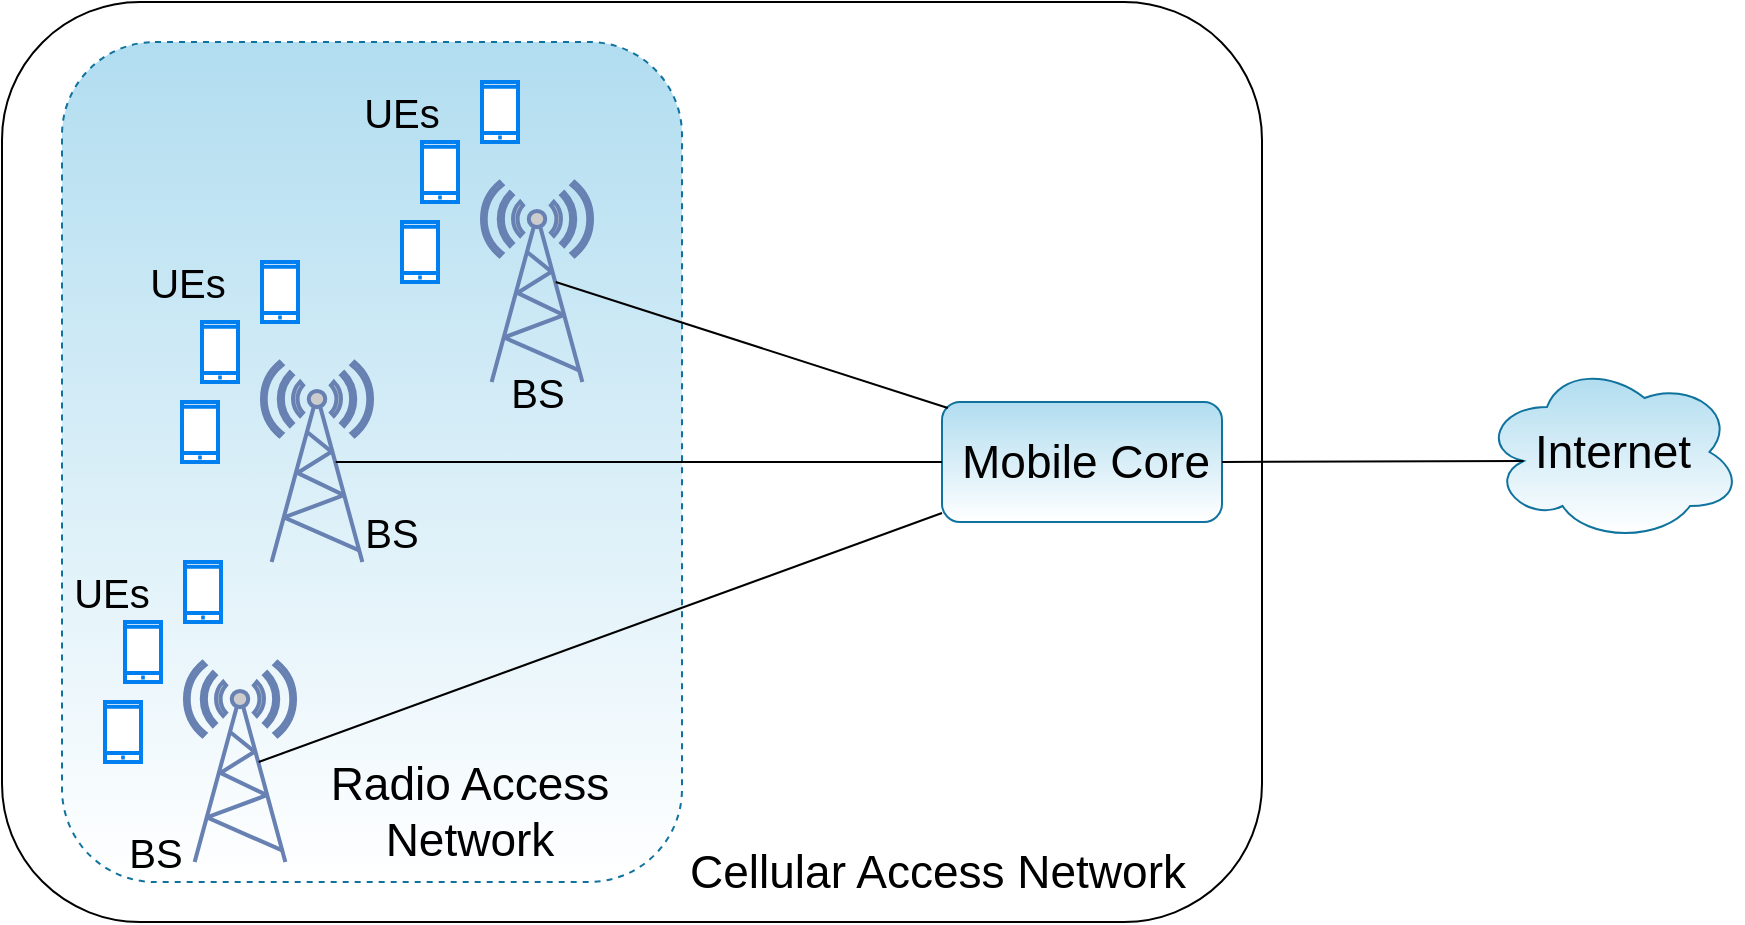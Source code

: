 <mxfile version="20.3.0" type="device"><diagram id="fVsIshxDmCaCkKFrYZep" name="Page-1"><mxGraphModel dx="1102" dy="649" grid="1" gridSize="10" guides="1" tooltips="1" connect="1" arrows="1" fold="1" page="1" pageScale="1" pageWidth="3300" pageHeight="4681" math="0" shadow="0"><root><mxCell id="0"/><mxCell id="1" parent="0"/><mxCell id="tQs8Y-lm7SiGCGNhrvR2-23" value="" style="rounded=1;whiteSpace=wrap;html=1;fontSize=23;" parent="1" vertex="1"><mxGeometry x="80" y="10" width="630" height="460" as="geometry"/></mxCell><mxCell id="tQs8Y-lm7SiGCGNhrvR2-18" value="" style="rounded=1;whiteSpace=wrap;html=1;fontSize=23;dashed=1;fillColor=#b1ddf0;strokeColor=#10739e;gradientColor=#FFFFFF;" parent="1" vertex="1"><mxGeometry x="110" y="30" width="310" height="420" as="geometry"/></mxCell><mxCell id="tQs8Y-lm7SiGCGNhrvR2-1" value="" style="fontColor=#0066CC;verticalAlign=top;verticalLabelPosition=bottom;labelPosition=center;align=center;html=1;outlineConnect=0;fillColor=#CCCCCC;strokeColor=#6881B3;gradientColor=none;gradientDirection=north;strokeWidth=2;shape=mxgraph.networks.radio_tower;" parent="1" vertex="1"><mxGeometry x="320" y="100" width="55" height="100" as="geometry"/></mxCell><mxCell id="tQs8Y-lm7SiGCGNhrvR2-5" value="" style="html=1;verticalLabelPosition=bottom;align=center;labelBackgroundColor=#ffffff;verticalAlign=top;strokeWidth=2;strokeColor=#0080F0;shadow=0;dashed=0;shape=mxgraph.ios7.icons.smartphone;" parent="1" vertex="1"><mxGeometry x="320" y="50" width="18" height="30" as="geometry"/></mxCell><mxCell id="tQs8Y-lm7SiGCGNhrvR2-7" value="Radio Access Network" style="text;html=1;strokeColor=none;fillColor=none;align=center;verticalAlign=middle;whiteSpace=wrap;rounded=0;fontSize=23;" parent="1" vertex="1"><mxGeometry x="238" y="400" width="152" height="30" as="geometry"/></mxCell><mxCell id="tQs8Y-lm7SiGCGNhrvR2-8" value="" style="html=1;verticalLabelPosition=bottom;align=center;labelBackgroundColor=#ffffff;verticalAlign=top;strokeWidth=2;strokeColor=#0080F0;shadow=0;dashed=0;shape=mxgraph.ios7.icons.smartphone;" parent="1" vertex="1"><mxGeometry x="290" y="80" width="18" height="30" as="geometry"/></mxCell><mxCell id="tQs8Y-lm7SiGCGNhrvR2-9" value="" style="html=1;verticalLabelPosition=bottom;align=center;labelBackgroundColor=#ffffff;verticalAlign=top;strokeWidth=2;strokeColor=#0080F0;shadow=0;dashed=0;shape=mxgraph.ios7.icons.smartphone;" parent="1" vertex="1"><mxGeometry x="280" y="120" width="18" height="30" as="geometry"/></mxCell><mxCell id="tQs8Y-lm7SiGCGNhrvR2-10" value="" style="fontColor=#0066CC;verticalAlign=top;verticalLabelPosition=bottom;labelPosition=center;align=center;html=1;outlineConnect=0;fillColor=#CCCCCC;strokeColor=#6881B3;gradientColor=none;gradientDirection=north;strokeWidth=2;shape=mxgraph.networks.radio_tower;" parent="1" vertex="1"><mxGeometry x="210" y="190" width="55" height="100" as="geometry"/></mxCell><mxCell id="tQs8Y-lm7SiGCGNhrvR2-11" value="" style="html=1;verticalLabelPosition=bottom;align=center;labelBackgroundColor=#ffffff;verticalAlign=top;strokeWidth=2;strokeColor=#0080F0;shadow=0;dashed=0;shape=mxgraph.ios7.icons.smartphone;" parent="1" vertex="1"><mxGeometry x="210" y="140" width="18" height="30" as="geometry"/></mxCell><mxCell id="tQs8Y-lm7SiGCGNhrvR2-12" value="" style="html=1;verticalLabelPosition=bottom;align=center;labelBackgroundColor=#ffffff;verticalAlign=top;strokeWidth=2;strokeColor=#0080F0;shadow=0;dashed=0;shape=mxgraph.ios7.icons.smartphone;" parent="1" vertex="1"><mxGeometry x="180" y="170" width="18" height="30" as="geometry"/></mxCell><mxCell id="tQs8Y-lm7SiGCGNhrvR2-13" value="" style="html=1;verticalLabelPosition=bottom;align=center;labelBackgroundColor=#ffffff;verticalAlign=top;strokeWidth=2;strokeColor=#0080F0;shadow=0;dashed=0;shape=mxgraph.ios7.icons.smartphone;" parent="1" vertex="1"><mxGeometry x="170" y="210" width="18" height="30" as="geometry"/></mxCell><mxCell id="tQs8Y-lm7SiGCGNhrvR2-14" value="" style="fontColor=#0066CC;verticalAlign=top;verticalLabelPosition=bottom;labelPosition=center;align=center;html=1;outlineConnect=0;fillColor=#CCCCCC;strokeColor=#6881B3;gradientColor=none;gradientDirection=north;strokeWidth=2;shape=mxgraph.networks.radio_tower;" parent="1" vertex="1"><mxGeometry x="171.5" y="340" width="55" height="100" as="geometry"/></mxCell><mxCell id="tQs8Y-lm7SiGCGNhrvR2-15" value="" style="html=1;verticalLabelPosition=bottom;align=center;labelBackgroundColor=#ffffff;verticalAlign=top;strokeWidth=2;strokeColor=#0080F0;shadow=0;dashed=0;shape=mxgraph.ios7.icons.smartphone;" parent="1" vertex="1"><mxGeometry x="171.5" y="290" width="18" height="30" as="geometry"/></mxCell><mxCell id="tQs8Y-lm7SiGCGNhrvR2-16" value="" style="html=1;verticalLabelPosition=bottom;align=center;labelBackgroundColor=#ffffff;verticalAlign=top;strokeWidth=2;strokeColor=#0080F0;shadow=0;dashed=0;shape=mxgraph.ios7.icons.smartphone;" parent="1" vertex="1"><mxGeometry x="141.5" y="320" width="18" height="30" as="geometry"/></mxCell><mxCell id="tQs8Y-lm7SiGCGNhrvR2-17" value="" style="html=1;verticalLabelPosition=bottom;align=center;labelBackgroundColor=#ffffff;verticalAlign=top;strokeWidth=2;strokeColor=#0080F0;shadow=0;dashed=0;shape=mxgraph.ios7.icons.smartphone;" parent="1" vertex="1"><mxGeometry x="131.5" y="360" width="18" height="30" as="geometry"/></mxCell><mxCell id="tQs8Y-lm7SiGCGNhrvR2-19" value="" style="rounded=1;whiteSpace=wrap;html=1;fontSize=23;fillColor=#b1ddf0;strokeColor=#10739e;gradientColor=#FFFFFF;" parent="1" vertex="1"><mxGeometry x="550" y="210" width="140" height="60" as="geometry"/></mxCell><mxCell id="tQs8Y-lm7SiGCGNhrvR2-20" value="Mobile Core" style="text;html=1;strokeColor=none;fillColor=none;align=center;verticalAlign=middle;whiteSpace=wrap;rounded=0;fontSize=23;" parent="1" vertex="1"><mxGeometry x="554" y="225" width="136" height="30" as="geometry"/></mxCell><mxCell id="tQs8Y-lm7SiGCGNhrvR2-21" value="" style="ellipse;shape=cloud;whiteSpace=wrap;html=1;fontSize=23;fillColor=#b1ddf0;strokeColor=#10739e;gradientColor=#FFFFFF;" parent="1" vertex="1"><mxGeometry x="820" y="190" width="130" height="90" as="geometry"/></mxCell><mxCell id="tQs8Y-lm7SiGCGNhrvR2-22" value="Internet" style="text;html=1;strokeColor=none;fillColor=none;align=center;verticalAlign=middle;whiteSpace=wrap;rounded=0;fontSize=23;" parent="1" vertex="1"><mxGeometry x="844.5" y="220" width="81" height="30" as="geometry"/></mxCell><mxCell id="tQs8Y-lm7SiGCGNhrvR2-24" value="Cellular Access Network" style="text;html=1;strokeColor=none;fillColor=none;align=center;verticalAlign=middle;whiteSpace=wrap;rounded=0;fontSize=23;" parent="1" vertex="1"><mxGeometry x="420" y="430" width="256" height="30" as="geometry"/></mxCell><mxCell id="tQs8Y-lm7SiGCGNhrvR2-25" value="" style="endArrow=none;html=1;rounded=0;fontSize=23;exitX=0.021;exitY=0.05;exitDx=0;exitDy=0;entryX=0.67;entryY=0.5;entryDx=0;entryDy=0;entryPerimeter=0;exitPerimeter=0;" parent="1" source="tQs8Y-lm7SiGCGNhrvR2-19" target="tQs8Y-lm7SiGCGNhrvR2-1" edge="1"><mxGeometry width="50" height="50" relative="1" as="geometry"><mxPoint x="470" y="240" as="sourcePoint"/><mxPoint x="520" y="190" as="targetPoint"/></mxGeometry></mxCell><mxCell id="tQs8Y-lm7SiGCGNhrvR2-27" value="" style="endArrow=none;html=1;rounded=0;fontSize=23;exitX=0.67;exitY=0.5;exitDx=0;exitDy=0;exitPerimeter=0;" parent="1" source="tQs8Y-lm7SiGCGNhrvR2-14" target="tQs8Y-lm7SiGCGNhrvR2-19" edge="1"><mxGeometry width="50" height="50" relative="1" as="geometry"><mxPoint x="470" y="310" as="sourcePoint"/><mxPoint x="520" y="260" as="targetPoint"/></mxGeometry></mxCell><mxCell id="tQs8Y-lm7SiGCGNhrvR2-28" value="" style="endArrow=none;html=1;rounded=0;fontSize=23;exitX=0.67;exitY=0.5;exitDx=0;exitDy=0;exitPerimeter=0;entryX=0;entryY=0.5;entryDx=0;entryDy=0;" parent="1" source="tQs8Y-lm7SiGCGNhrvR2-10" target="tQs8Y-lm7SiGCGNhrvR2-19" edge="1"><mxGeometry width="50" height="50" relative="1" as="geometry"><mxPoint x="430" y="260" as="sourcePoint"/><mxPoint x="480" y="210" as="targetPoint"/></mxGeometry></mxCell><mxCell id="tQs8Y-lm7SiGCGNhrvR2-29" value="" style="endArrow=none;html=1;rounded=0;fontSize=23;entryX=0.16;entryY=0.55;entryDx=0;entryDy=0;entryPerimeter=0;exitX=1;exitY=0.5;exitDx=0;exitDy=0;" parent="1" source="tQs8Y-lm7SiGCGNhrvR2-20" target="tQs8Y-lm7SiGCGNhrvR2-21" edge="1"><mxGeometry width="50" height="50" relative="1" as="geometry"><mxPoint x="730" y="275" as="sourcePoint"/><mxPoint x="800" y="260" as="targetPoint"/></mxGeometry></mxCell><mxCell id="tQs8Y-lm7SiGCGNhrvR2-30" value="BS" style="text;html=1;strokeColor=none;fillColor=none;align=center;verticalAlign=middle;whiteSpace=wrap;rounded=0;fontSize=20;" parent="1" vertex="1"><mxGeometry x="141.5" y="420" width="30" height="30" as="geometry"/></mxCell><mxCell id="tQs8Y-lm7SiGCGNhrvR2-31" value="BS" style="text;html=1;strokeColor=none;fillColor=none;align=center;verticalAlign=middle;whiteSpace=wrap;rounded=0;fontSize=20;" parent="1" vertex="1"><mxGeometry x="260" y="260" width="30" height="30" as="geometry"/></mxCell><mxCell id="tQs8Y-lm7SiGCGNhrvR2-32" value="BS" style="text;html=1;strokeColor=none;fillColor=none;align=center;verticalAlign=middle;whiteSpace=wrap;rounded=0;fontSize=20;" parent="1" vertex="1"><mxGeometry x="332.5" y="190" width="30" height="30" as="geometry"/></mxCell><mxCell id="tQs8Y-lm7SiGCGNhrvR2-33" value="UEs" style="text;html=1;strokeColor=none;fillColor=none;align=center;verticalAlign=middle;whiteSpace=wrap;rounded=0;fontSize=20;" parent="1" vertex="1"><mxGeometry x="119.5" y="290" width="30" height="30" as="geometry"/></mxCell><mxCell id="tQs8Y-lm7SiGCGNhrvR2-34" value="UEs" style="text;html=1;strokeColor=none;fillColor=none;align=center;verticalAlign=middle;whiteSpace=wrap;rounded=0;fontSize=20;" parent="1" vertex="1"><mxGeometry x="158" y="135" width="30" height="30" as="geometry"/></mxCell><mxCell id="tQs8Y-lm7SiGCGNhrvR2-35" value="UEs" style="text;html=1;strokeColor=none;fillColor=none;align=center;verticalAlign=middle;whiteSpace=wrap;rounded=0;fontSize=20;" parent="1" vertex="1"><mxGeometry x="265" y="50" width="30" height="30" as="geometry"/></mxCell></root></mxGraphModel></diagram></mxfile>